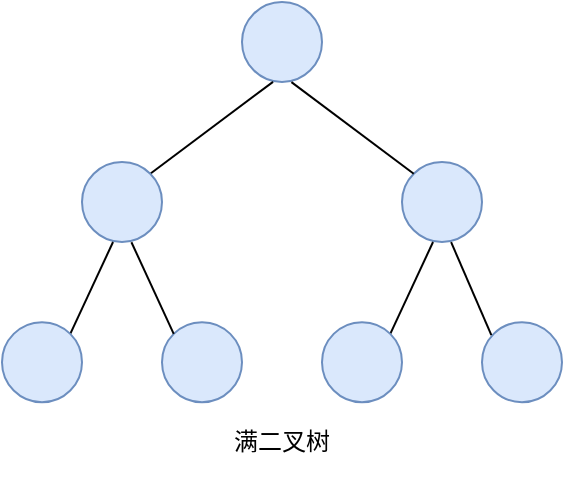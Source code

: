 <mxfile version="13.9.9" type="device"><diagram id="UgzTVYEiwRoPIR975O5L" name="第 1 页"><mxGraphModel dx="1086" dy="806" grid="1" gridSize="10" guides="1" tooltips="1" connect="1" arrows="1" fold="1" page="1" pageScale="1" pageWidth="827" pageHeight="1169" math="0" shadow="0"><root><mxCell id="0"/><mxCell id="1" parent="0"/><mxCell id="50dl3jSADNgir6cry58d-1" value="" style="ellipse;whiteSpace=wrap;html=1;fillColor=#dae8fc;strokeColor=#6c8ebf;" parent="1" vertex="1"><mxGeometry x="200" y="280" width="40" height="40" as="geometry"/></mxCell><mxCell id="50dl3jSADNgir6cry58d-2" value="" style="endArrow=none;html=1;entryX=0.388;entryY=0.998;entryDx=0;entryDy=0;exitX=1;exitY=0;exitDx=0;exitDy=0;entryPerimeter=0;" parent="1" source="50dl3jSADNgir6cry58d-3" target="50dl3jSADNgir6cry58d-1" edge="1"><mxGeometry width="50" height="50" relative="1" as="geometry"><mxPoint x="190" y="360" as="sourcePoint"/><mxPoint x="260" y="240" as="targetPoint"/></mxGeometry></mxCell><mxCell id="50dl3jSADNgir6cry58d-3" value="" style="ellipse;whiteSpace=wrap;html=1;fillColor=#dae8fc;strokeColor=#6c8ebf;" parent="1" vertex="1"><mxGeometry x="120" y="360" width="40" height="40" as="geometry"/></mxCell><mxCell id="50dl3jSADNgir6cry58d-4" value="" style="ellipse;whiteSpace=wrap;html=1;fillColor=#dae8fc;strokeColor=#6c8ebf;" parent="1" vertex="1"><mxGeometry x="280" y="360" width="40" height="40" as="geometry"/></mxCell><mxCell id="50dl3jSADNgir6cry58d-5" value="" style="endArrow=none;html=1;exitX=0;exitY=0;exitDx=0;exitDy=0;entryX=0.618;entryY=1.001;entryDx=0;entryDy=0;entryPerimeter=0;" parent="1" source="50dl3jSADNgir6cry58d-4" target="50dl3jSADNgir6cry58d-1" edge="1"><mxGeometry width="50" height="50" relative="1" as="geometry"><mxPoint x="190" y="370" as="sourcePoint"/><mxPoint x="224" y="319" as="targetPoint"/></mxGeometry></mxCell><mxCell id="50dl3jSADNgir6cry58d-6" value="" style="endArrow=none;html=1;entryX=0.388;entryY=0.998;entryDx=0;entryDy=0;exitX=1;exitY=0;exitDx=0;exitDy=0;entryPerimeter=0;" parent="1" source="50dl3jSADNgir6cry58d-7" edge="1"><mxGeometry width="50" height="50" relative="1" as="geometry"><mxPoint x="110" y="440.08" as="sourcePoint"/><mxPoint x="135.52" y="400.0" as="targetPoint"/></mxGeometry></mxCell><mxCell id="50dl3jSADNgir6cry58d-7" value="" style="ellipse;whiteSpace=wrap;html=1;fillColor=#dae8fc;strokeColor=#6c8ebf;" parent="1" vertex="1"><mxGeometry x="80" y="440.08" width="40" height="40" as="geometry"/></mxCell><mxCell id="50dl3jSADNgir6cry58d-8" value="" style="ellipse;whiteSpace=wrap;html=1;fillColor=#dae8fc;strokeColor=#6c8ebf;" parent="1" vertex="1"><mxGeometry x="160" y="440.08" width="40" height="40" as="geometry"/></mxCell><mxCell id="50dl3jSADNgir6cry58d-9" value="" style="endArrow=none;html=1;exitX=0;exitY=0;exitDx=0;exitDy=0;entryX=0.618;entryY=1.001;entryDx=0;entryDy=0;entryPerimeter=0;" parent="1" source="50dl3jSADNgir6cry58d-8" edge="1"><mxGeometry width="50" height="50" relative="1" as="geometry"><mxPoint x="110" y="450.08" as="sourcePoint"/><mxPoint x="144.72" y="400.12" as="targetPoint"/></mxGeometry></mxCell><mxCell id="50dl3jSADNgir6cry58d-10" value="" style="endArrow=none;html=1;entryX=0.388;entryY=0.998;entryDx=0;entryDy=0;exitX=1;exitY=0;exitDx=0;exitDy=0;entryPerimeter=0;" parent="1" source="50dl3jSADNgir6cry58d-11" edge="1"><mxGeometry width="50" height="50" relative="1" as="geometry"><mxPoint x="270" y="440.08" as="sourcePoint"/><mxPoint x="295.52" y="400.0" as="targetPoint"/></mxGeometry></mxCell><mxCell id="50dl3jSADNgir6cry58d-11" value="" style="ellipse;whiteSpace=wrap;html=1;fillColor=#dae8fc;strokeColor=#6c8ebf;" parent="1" vertex="1"><mxGeometry x="240" y="440.08" width="40" height="40" as="geometry"/></mxCell><mxCell id="50dl3jSADNgir6cry58d-18" value="满二叉树" style="text;html=1;strokeColor=none;fillColor=none;align=center;verticalAlign=middle;whiteSpace=wrap;rounded=0;" parent="1" vertex="1"><mxGeometry x="160" y="480.08" width="120" height="40" as="geometry"/></mxCell><mxCell id="1TUxySfO8cbs17celnC7-1" value="" style="ellipse;whiteSpace=wrap;html=1;fillColor=#dae8fc;strokeColor=#6c8ebf;" parent="1" vertex="1"><mxGeometry x="320" y="440.08" width="40" height="40" as="geometry"/></mxCell><mxCell id="1TUxySfO8cbs17celnC7-2" value="" style="endArrow=none;html=1;exitX=0.117;exitY=0.163;exitDx=0;exitDy=0;exitPerimeter=0;entryX=0.614;entryY=1.002;entryDx=0;entryDy=0;entryPerimeter=0;" parent="1" source="1TUxySfO8cbs17celnC7-1" target="50dl3jSADNgir6cry58d-4" edge="1"><mxGeometry width="50" height="50" relative="1" as="geometry"><mxPoint x="284.142" y="455.938" as="sourcePoint"/><mxPoint x="305" y="399" as="targetPoint"/></mxGeometry></mxCell></root></mxGraphModel></diagram></mxfile>